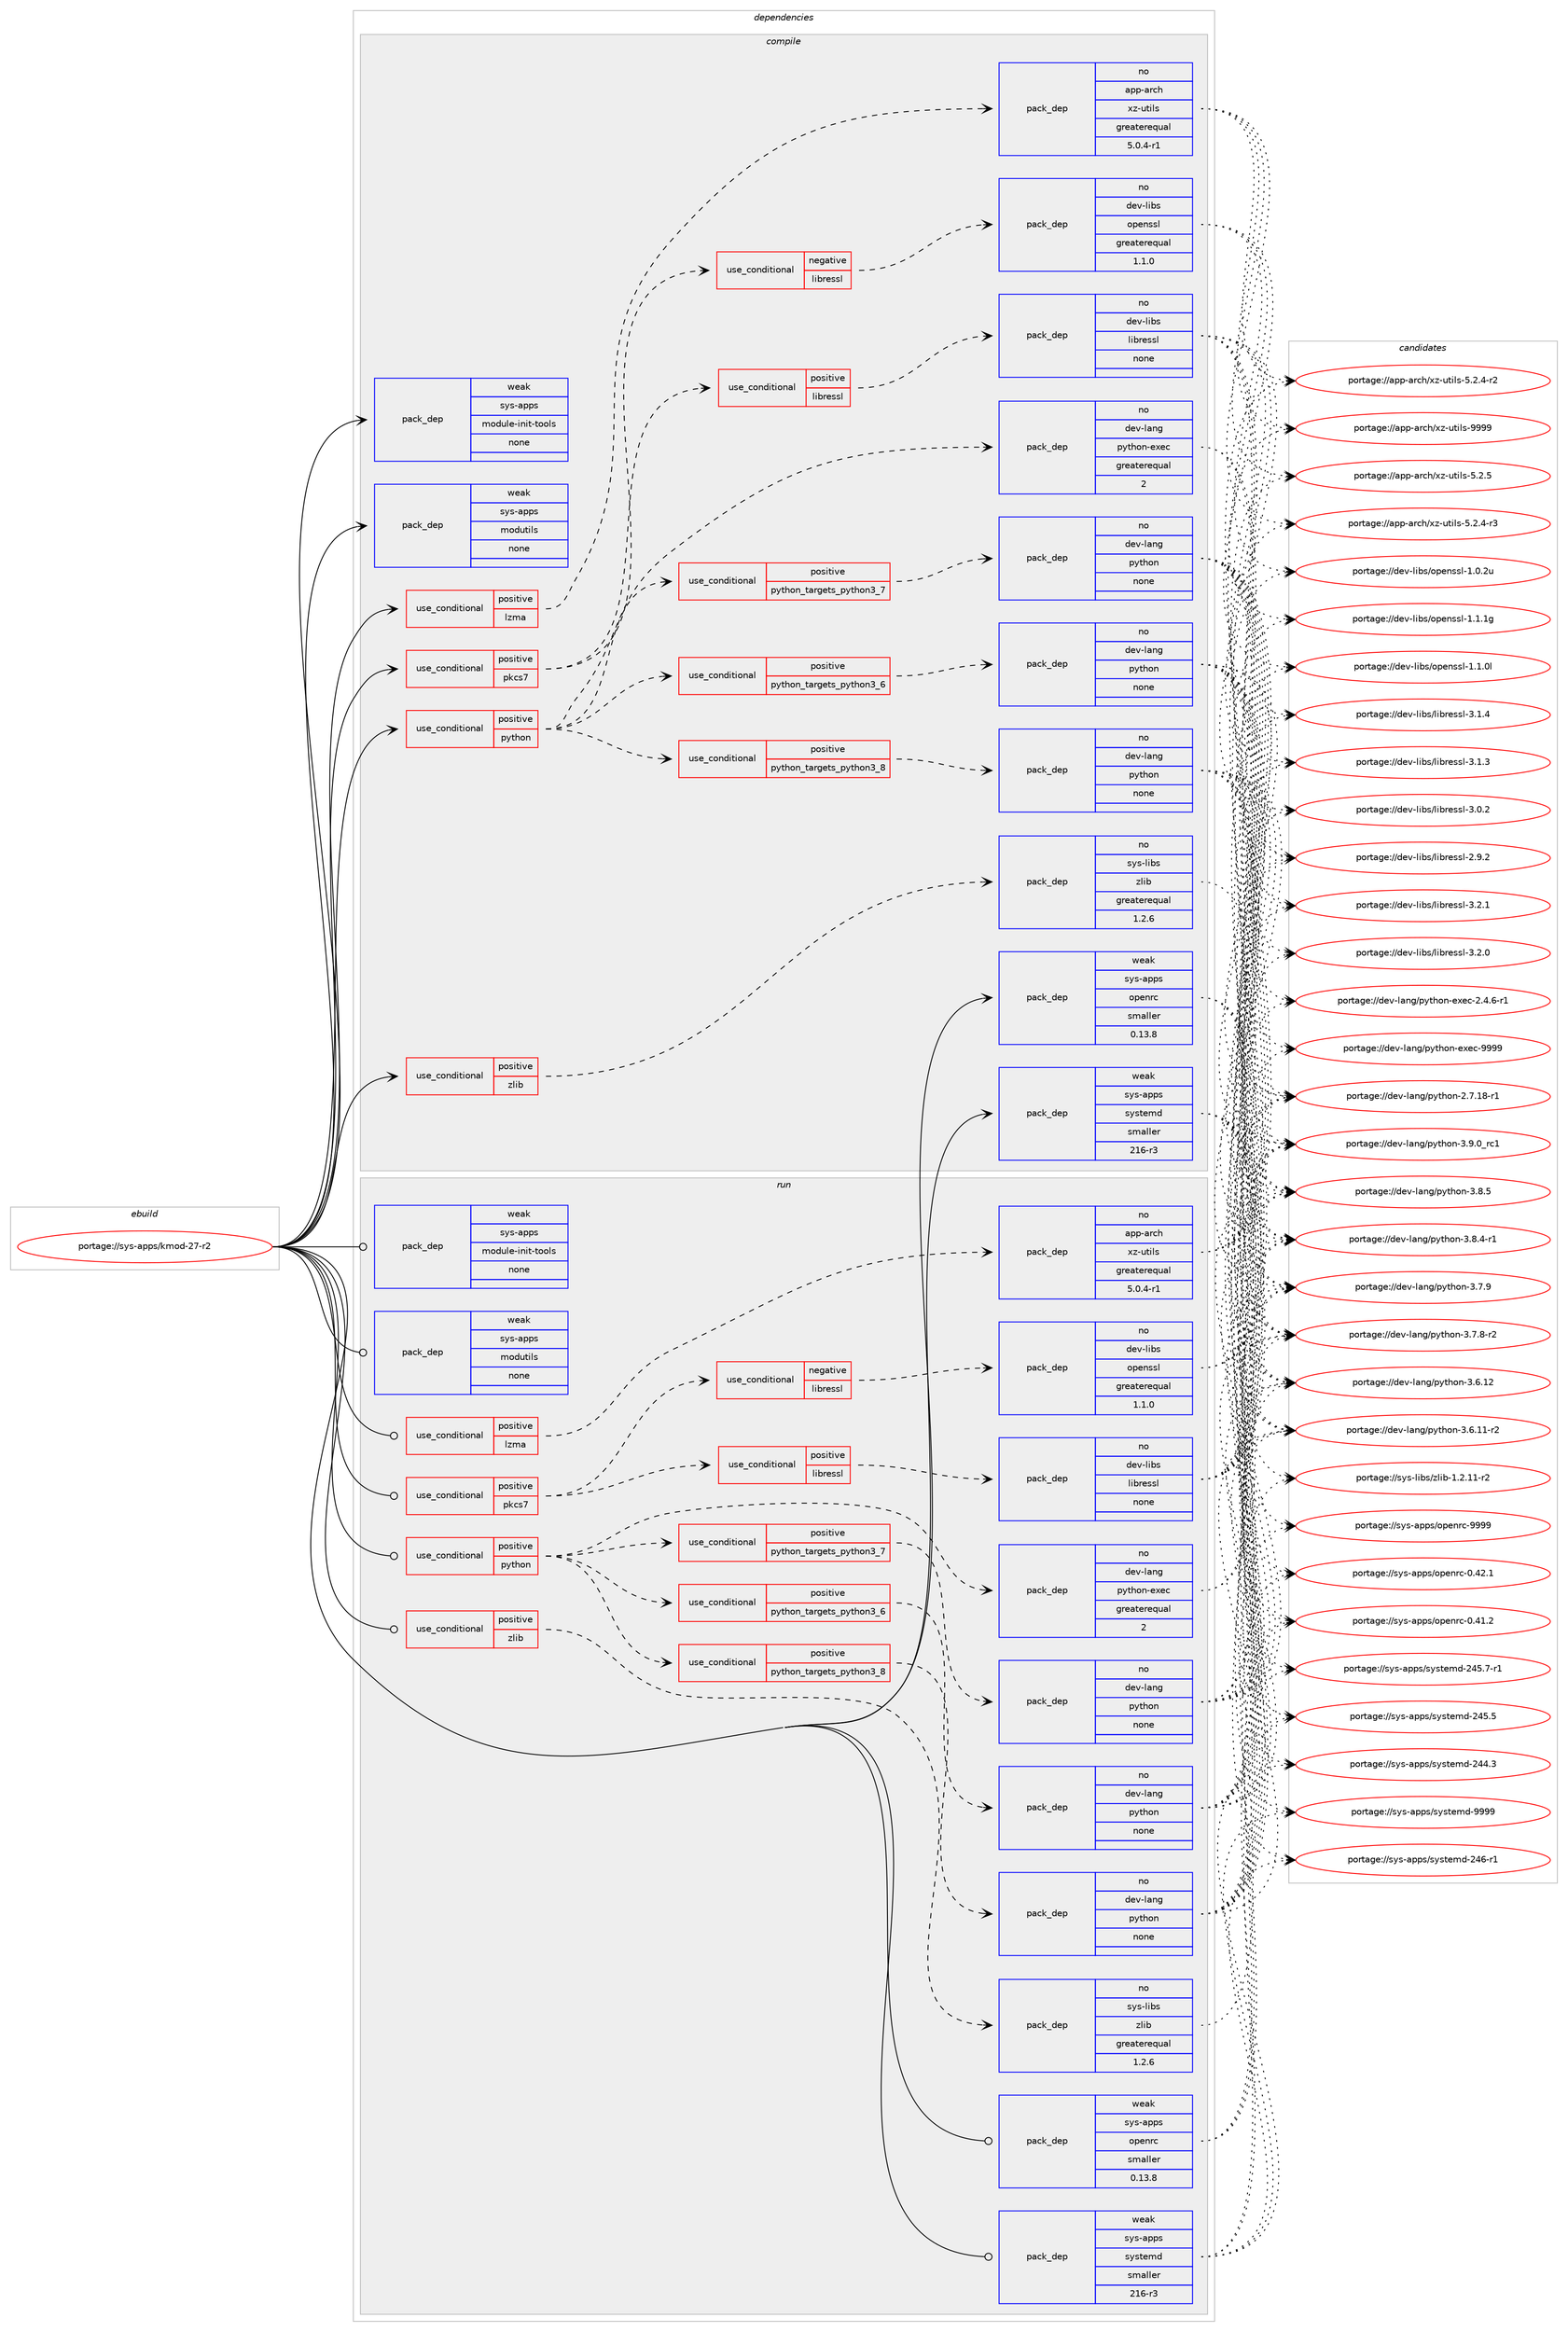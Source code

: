 digraph prolog {

# *************
# Graph options
# *************

newrank=true;
concentrate=true;
compound=true;
graph [rankdir=LR,fontname=Helvetica,fontsize=10,ranksep=1.5];#, ranksep=2.5, nodesep=0.2];
edge  [arrowhead=vee];
node  [fontname=Helvetica,fontsize=10];

# **********
# The ebuild
# **********

subgraph cluster_leftcol {
color=gray;
rank=same;
label=<<i>ebuild</i>>;
id [label="portage://sys-apps/kmod-27-r2", color=red, width=4, href="../sys-apps/kmod-27-r2.svg"];
}

# ****************
# The dependencies
# ****************

subgraph cluster_midcol {
color=gray;
label=<<i>dependencies</i>>;
subgraph cluster_compile {
fillcolor="#eeeeee";
style=filled;
label=<<i>compile</i>>;
subgraph cond427 {
dependency2934 [label=<<TABLE BORDER="0" CELLBORDER="1" CELLSPACING="0" CELLPADDING="4"><TR><TD ROWSPAN="3" CELLPADDING="10">use_conditional</TD></TR><TR><TD>positive</TD></TR><TR><TD>lzma</TD></TR></TABLE>>, shape=none, color=red];
subgraph pack2451 {
dependency2935 [label=<<TABLE BORDER="0" CELLBORDER="1" CELLSPACING="0" CELLPADDING="4" WIDTH="220"><TR><TD ROWSPAN="6" CELLPADDING="30">pack_dep</TD></TR><TR><TD WIDTH="110">no</TD></TR><TR><TD>app-arch</TD></TR><TR><TD>xz-utils</TD></TR><TR><TD>greaterequal</TD></TR><TR><TD>5.0.4-r1</TD></TR></TABLE>>, shape=none, color=blue];
}
dependency2934:e -> dependency2935:w [weight=20,style="dashed",arrowhead="vee"];
}
id:e -> dependency2934:w [weight=20,style="solid",arrowhead="vee"];
subgraph cond428 {
dependency2936 [label=<<TABLE BORDER="0" CELLBORDER="1" CELLSPACING="0" CELLPADDING="4"><TR><TD ROWSPAN="3" CELLPADDING="10">use_conditional</TD></TR><TR><TD>positive</TD></TR><TR><TD>pkcs7</TD></TR></TABLE>>, shape=none, color=red];
subgraph cond429 {
dependency2937 [label=<<TABLE BORDER="0" CELLBORDER="1" CELLSPACING="0" CELLPADDING="4"><TR><TD ROWSPAN="3" CELLPADDING="10">use_conditional</TD></TR><TR><TD>negative</TD></TR><TR><TD>libressl</TD></TR></TABLE>>, shape=none, color=red];
subgraph pack2452 {
dependency2938 [label=<<TABLE BORDER="0" CELLBORDER="1" CELLSPACING="0" CELLPADDING="4" WIDTH="220"><TR><TD ROWSPAN="6" CELLPADDING="30">pack_dep</TD></TR><TR><TD WIDTH="110">no</TD></TR><TR><TD>dev-libs</TD></TR><TR><TD>openssl</TD></TR><TR><TD>greaterequal</TD></TR><TR><TD>1.1.0</TD></TR></TABLE>>, shape=none, color=blue];
}
dependency2937:e -> dependency2938:w [weight=20,style="dashed",arrowhead="vee"];
}
dependency2936:e -> dependency2937:w [weight=20,style="dashed",arrowhead="vee"];
subgraph cond430 {
dependency2939 [label=<<TABLE BORDER="0" CELLBORDER="1" CELLSPACING="0" CELLPADDING="4"><TR><TD ROWSPAN="3" CELLPADDING="10">use_conditional</TD></TR><TR><TD>positive</TD></TR><TR><TD>libressl</TD></TR></TABLE>>, shape=none, color=red];
subgraph pack2453 {
dependency2940 [label=<<TABLE BORDER="0" CELLBORDER="1" CELLSPACING="0" CELLPADDING="4" WIDTH="220"><TR><TD ROWSPAN="6" CELLPADDING="30">pack_dep</TD></TR><TR><TD WIDTH="110">no</TD></TR><TR><TD>dev-libs</TD></TR><TR><TD>libressl</TD></TR><TR><TD>none</TD></TR><TR><TD></TD></TR></TABLE>>, shape=none, color=blue];
}
dependency2939:e -> dependency2940:w [weight=20,style="dashed",arrowhead="vee"];
}
dependency2936:e -> dependency2939:w [weight=20,style="dashed",arrowhead="vee"];
}
id:e -> dependency2936:w [weight=20,style="solid",arrowhead="vee"];
subgraph cond431 {
dependency2941 [label=<<TABLE BORDER="0" CELLBORDER="1" CELLSPACING="0" CELLPADDING="4"><TR><TD ROWSPAN="3" CELLPADDING="10">use_conditional</TD></TR><TR><TD>positive</TD></TR><TR><TD>python</TD></TR></TABLE>>, shape=none, color=red];
subgraph cond432 {
dependency2942 [label=<<TABLE BORDER="0" CELLBORDER="1" CELLSPACING="0" CELLPADDING="4"><TR><TD ROWSPAN="3" CELLPADDING="10">use_conditional</TD></TR><TR><TD>positive</TD></TR><TR><TD>python_targets_python3_6</TD></TR></TABLE>>, shape=none, color=red];
subgraph pack2454 {
dependency2943 [label=<<TABLE BORDER="0" CELLBORDER="1" CELLSPACING="0" CELLPADDING="4" WIDTH="220"><TR><TD ROWSPAN="6" CELLPADDING="30">pack_dep</TD></TR><TR><TD WIDTH="110">no</TD></TR><TR><TD>dev-lang</TD></TR><TR><TD>python</TD></TR><TR><TD>none</TD></TR><TR><TD></TD></TR></TABLE>>, shape=none, color=blue];
}
dependency2942:e -> dependency2943:w [weight=20,style="dashed",arrowhead="vee"];
}
dependency2941:e -> dependency2942:w [weight=20,style="dashed",arrowhead="vee"];
subgraph cond433 {
dependency2944 [label=<<TABLE BORDER="0" CELLBORDER="1" CELLSPACING="0" CELLPADDING="4"><TR><TD ROWSPAN="3" CELLPADDING="10">use_conditional</TD></TR><TR><TD>positive</TD></TR><TR><TD>python_targets_python3_7</TD></TR></TABLE>>, shape=none, color=red];
subgraph pack2455 {
dependency2945 [label=<<TABLE BORDER="0" CELLBORDER="1" CELLSPACING="0" CELLPADDING="4" WIDTH="220"><TR><TD ROWSPAN="6" CELLPADDING="30">pack_dep</TD></TR><TR><TD WIDTH="110">no</TD></TR><TR><TD>dev-lang</TD></TR><TR><TD>python</TD></TR><TR><TD>none</TD></TR><TR><TD></TD></TR></TABLE>>, shape=none, color=blue];
}
dependency2944:e -> dependency2945:w [weight=20,style="dashed",arrowhead="vee"];
}
dependency2941:e -> dependency2944:w [weight=20,style="dashed",arrowhead="vee"];
subgraph cond434 {
dependency2946 [label=<<TABLE BORDER="0" CELLBORDER="1" CELLSPACING="0" CELLPADDING="4"><TR><TD ROWSPAN="3" CELLPADDING="10">use_conditional</TD></TR><TR><TD>positive</TD></TR><TR><TD>python_targets_python3_8</TD></TR></TABLE>>, shape=none, color=red];
subgraph pack2456 {
dependency2947 [label=<<TABLE BORDER="0" CELLBORDER="1" CELLSPACING="0" CELLPADDING="4" WIDTH="220"><TR><TD ROWSPAN="6" CELLPADDING="30">pack_dep</TD></TR><TR><TD WIDTH="110">no</TD></TR><TR><TD>dev-lang</TD></TR><TR><TD>python</TD></TR><TR><TD>none</TD></TR><TR><TD></TD></TR></TABLE>>, shape=none, color=blue];
}
dependency2946:e -> dependency2947:w [weight=20,style="dashed",arrowhead="vee"];
}
dependency2941:e -> dependency2946:w [weight=20,style="dashed",arrowhead="vee"];
subgraph pack2457 {
dependency2948 [label=<<TABLE BORDER="0" CELLBORDER="1" CELLSPACING="0" CELLPADDING="4" WIDTH="220"><TR><TD ROWSPAN="6" CELLPADDING="30">pack_dep</TD></TR><TR><TD WIDTH="110">no</TD></TR><TR><TD>dev-lang</TD></TR><TR><TD>python-exec</TD></TR><TR><TD>greaterequal</TD></TR><TR><TD>2</TD></TR></TABLE>>, shape=none, color=blue];
}
dependency2941:e -> dependency2948:w [weight=20,style="dashed",arrowhead="vee"];
}
id:e -> dependency2941:w [weight=20,style="solid",arrowhead="vee"];
subgraph cond435 {
dependency2949 [label=<<TABLE BORDER="0" CELLBORDER="1" CELLSPACING="0" CELLPADDING="4"><TR><TD ROWSPAN="3" CELLPADDING="10">use_conditional</TD></TR><TR><TD>positive</TD></TR><TR><TD>zlib</TD></TR></TABLE>>, shape=none, color=red];
subgraph pack2458 {
dependency2950 [label=<<TABLE BORDER="0" CELLBORDER="1" CELLSPACING="0" CELLPADDING="4" WIDTH="220"><TR><TD ROWSPAN="6" CELLPADDING="30">pack_dep</TD></TR><TR><TD WIDTH="110">no</TD></TR><TR><TD>sys-libs</TD></TR><TR><TD>zlib</TD></TR><TR><TD>greaterequal</TD></TR><TR><TD>1.2.6</TD></TR></TABLE>>, shape=none, color=blue];
}
dependency2949:e -> dependency2950:w [weight=20,style="dashed",arrowhead="vee"];
}
id:e -> dependency2949:w [weight=20,style="solid",arrowhead="vee"];
subgraph pack2459 {
dependency2951 [label=<<TABLE BORDER="0" CELLBORDER="1" CELLSPACING="0" CELLPADDING="4" WIDTH="220"><TR><TD ROWSPAN="6" CELLPADDING="30">pack_dep</TD></TR><TR><TD WIDTH="110">weak</TD></TR><TR><TD>sys-apps</TD></TR><TR><TD>module-init-tools</TD></TR><TR><TD>none</TD></TR><TR><TD></TD></TR></TABLE>>, shape=none, color=blue];
}
id:e -> dependency2951:w [weight=20,style="solid",arrowhead="vee"];
subgraph pack2460 {
dependency2952 [label=<<TABLE BORDER="0" CELLBORDER="1" CELLSPACING="0" CELLPADDING="4" WIDTH="220"><TR><TD ROWSPAN="6" CELLPADDING="30">pack_dep</TD></TR><TR><TD WIDTH="110">weak</TD></TR><TR><TD>sys-apps</TD></TR><TR><TD>modutils</TD></TR><TR><TD>none</TD></TR><TR><TD></TD></TR></TABLE>>, shape=none, color=blue];
}
id:e -> dependency2952:w [weight=20,style="solid",arrowhead="vee"];
subgraph pack2461 {
dependency2953 [label=<<TABLE BORDER="0" CELLBORDER="1" CELLSPACING="0" CELLPADDING="4" WIDTH="220"><TR><TD ROWSPAN="6" CELLPADDING="30">pack_dep</TD></TR><TR><TD WIDTH="110">weak</TD></TR><TR><TD>sys-apps</TD></TR><TR><TD>openrc</TD></TR><TR><TD>smaller</TD></TR><TR><TD>0.13.8</TD></TR></TABLE>>, shape=none, color=blue];
}
id:e -> dependency2953:w [weight=20,style="solid",arrowhead="vee"];
subgraph pack2462 {
dependency2954 [label=<<TABLE BORDER="0" CELLBORDER="1" CELLSPACING="0" CELLPADDING="4" WIDTH="220"><TR><TD ROWSPAN="6" CELLPADDING="30">pack_dep</TD></TR><TR><TD WIDTH="110">weak</TD></TR><TR><TD>sys-apps</TD></TR><TR><TD>systemd</TD></TR><TR><TD>smaller</TD></TR><TR><TD>216-r3</TD></TR></TABLE>>, shape=none, color=blue];
}
id:e -> dependency2954:w [weight=20,style="solid",arrowhead="vee"];
}
subgraph cluster_compileandrun {
fillcolor="#eeeeee";
style=filled;
label=<<i>compile and run</i>>;
}
subgraph cluster_run {
fillcolor="#eeeeee";
style=filled;
label=<<i>run</i>>;
subgraph cond436 {
dependency2955 [label=<<TABLE BORDER="0" CELLBORDER="1" CELLSPACING="0" CELLPADDING="4"><TR><TD ROWSPAN="3" CELLPADDING="10">use_conditional</TD></TR><TR><TD>positive</TD></TR><TR><TD>lzma</TD></TR></TABLE>>, shape=none, color=red];
subgraph pack2463 {
dependency2956 [label=<<TABLE BORDER="0" CELLBORDER="1" CELLSPACING="0" CELLPADDING="4" WIDTH="220"><TR><TD ROWSPAN="6" CELLPADDING="30">pack_dep</TD></TR><TR><TD WIDTH="110">no</TD></TR><TR><TD>app-arch</TD></TR><TR><TD>xz-utils</TD></TR><TR><TD>greaterequal</TD></TR><TR><TD>5.0.4-r1</TD></TR></TABLE>>, shape=none, color=blue];
}
dependency2955:e -> dependency2956:w [weight=20,style="dashed",arrowhead="vee"];
}
id:e -> dependency2955:w [weight=20,style="solid",arrowhead="odot"];
subgraph cond437 {
dependency2957 [label=<<TABLE BORDER="0" CELLBORDER="1" CELLSPACING="0" CELLPADDING="4"><TR><TD ROWSPAN="3" CELLPADDING="10">use_conditional</TD></TR><TR><TD>positive</TD></TR><TR><TD>pkcs7</TD></TR></TABLE>>, shape=none, color=red];
subgraph cond438 {
dependency2958 [label=<<TABLE BORDER="0" CELLBORDER="1" CELLSPACING="0" CELLPADDING="4"><TR><TD ROWSPAN="3" CELLPADDING="10">use_conditional</TD></TR><TR><TD>negative</TD></TR><TR><TD>libressl</TD></TR></TABLE>>, shape=none, color=red];
subgraph pack2464 {
dependency2959 [label=<<TABLE BORDER="0" CELLBORDER="1" CELLSPACING="0" CELLPADDING="4" WIDTH="220"><TR><TD ROWSPAN="6" CELLPADDING="30">pack_dep</TD></TR><TR><TD WIDTH="110">no</TD></TR><TR><TD>dev-libs</TD></TR><TR><TD>openssl</TD></TR><TR><TD>greaterequal</TD></TR><TR><TD>1.1.0</TD></TR></TABLE>>, shape=none, color=blue];
}
dependency2958:e -> dependency2959:w [weight=20,style="dashed",arrowhead="vee"];
}
dependency2957:e -> dependency2958:w [weight=20,style="dashed",arrowhead="vee"];
subgraph cond439 {
dependency2960 [label=<<TABLE BORDER="0" CELLBORDER="1" CELLSPACING="0" CELLPADDING="4"><TR><TD ROWSPAN="3" CELLPADDING="10">use_conditional</TD></TR><TR><TD>positive</TD></TR><TR><TD>libressl</TD></TR></TABLE>>, shape=none, color=red];
subgraph pack2465 {
dependency2961 [label=<<TABLE BORDER="0" CELLBORDER="1" CELLSPACING="0" CELLPADDING="4" WIDTH="220"><TR><TD ROWSPAN="6" CELLPADDING="30">pack_dep</TD></TR><TR><TD WIDTH="110">no</TD></TR><TR><TD>dev-libs</TD></TR><TR><TD>libressl</TD></TR><TR><TD>none</TD></TR><TR><TD></TD></TR></TABLE>>, shape=none, color=blue];
}
dependency2960:e -> dependency2961:w [weight=20,style="dashed",arrowhead="vee"];
}
dependency2957:e -> dependency2960:w [weight=20,style="dashed",arrowhead="vee"];
}
id:e -> dependency2957:w [weight=20,style="solid",arrowhead="odot"];
subgraph cond440 {
dependency2962 [label=<<TABLE BORDER="0" CELLBORDER="1" CELLSPACING="0" CELLPADDING="4"><TR><TD ROWSPAN="3" CELLPADDING="10">use_conditional</TD></TR><TR><TD>positive</TD></TR><TR><TD>python</TD></TR></TABLE>>, shape=none, color=red];
subgraph cond441 {
dependency2963 [label=<<TABLE BORDER="0" CELLBORDER="1" CELLSPACING="0" CELLPADDING="4"><TR><TD ROWSPAN="3" CELLPADDING="10">use_conditional</TD></TR><TR><TD>positive</TD></TR><TR><TD>python_targets_python3_6</TD></TR></TABLE>>, shape=none, color=red];
subgraph pack2466 {
dependency2964 [label=<<TABLE BORDER="0" CELLBORDER="1" CELLSPACING="0" CELLPADDING="4" WIDTH="220"><TR><TD ROWSPAN="6" CELLPADDING="30">pack_dep</TD></TR><TR><TD WIDTH="110">no</TD></TR><TR><TD>dev-lang</TD></TR><TR><TD>python</TD></TR><TR><TD>none</TD></TR><TR><TD></TD></TR></TABLE>>, shape=none, color=blue];
}
dependency2963:e -> dependency2964:w [weight=20,style="dashed",arrowhead="vee"];
}
dependency2962:e -> dependency2963:w [weight=20,style="dashed",arrowhead="vee"];
subgraph cond442 {
dependency2965 [label=<<TABLE BORDER="0" CELLBORDER="1" CELLSPACING="0" CELLPADDING="4"><TR><TD ROWSPAN="3" CELLPADDING="10">use_conditional</TD></TR><TR><TD>positive</TD></TR><TR><TD>python_targets_python3_7</TD></TR></TABLE>>, shape=none, color=red];
subgraph pack2467 {
dependency2966 [label=<<TABLE BORDER="0" CELLBORDER="1" CELLSPACING="0" CELLPADDING="4" WIDTH="220"><TR><TD ROWSPAN="6" CELLPADDING="30">pack_dep</TD></TR><TR><TD WIDTH="110">no</TD></TR><TR><TD>dev-lang</TD></TR><TR><TD>python</TD></TR><TR><TD>none</TD></TR><TR><TD></TD></TR></TABLE>>, shape=none, color=blue];
}
dependency2965:e -> dependency2966:w [weight=20,style="dashed",arrowhead="vee"];
}
dependency2962:e -> dependency2965:w [weight=20,style="dashed",arrowhead="vee"];
subgraph cond443 {
dependency2967 [label=<<TABLE BORDER="0" CELLBORDER="1" CELLSPACING="0" CELLPADDING="4"><TR><TD ROWSPAN="3" CELLPADDING="10">use_conditional</TD></TR><TR><TD>positive</TD></TR><TR><TD>python_targets_python3_8</TD></TR></TABLE>>, shape=none, color=red];
subgraph pack2468 {
dependency2968 [label=<<TABLE BORDER="0" CELLBORDER="1" CELLSPACING="0" CELLPADDING="4" WIDTH="220"><TR><TD ROWSPAN="6" CELLPADDING="30">pack_dep</TD></TR><TR><TD WIDTH="110">no</TD></TR><TR><TD>dev-lang</TD></TR><TR><TD>python</TD></TR><TR><TD>none</TD></TR><TR><TD></TD></TR></TABLE>>, shape=none, color=blue];
}
dependency2967:e -> dependency2968:w [weight=20,style="dashed",arrowhead="vee"];
}
dependency2962:e -> dependency2967:w [weight=20,style="dashed",arrowhead="vee"];
subgraph pack2469 {
dependency2969 [label=<<TABLE BORDER="0" CELLBORDER="1" CELLSPACING="0" CELLPADDING="4" WIDTH="220"><TR><TD ROWSPAN="6" CELLPADDING="30">pack_dep</TD></TR><TR><TD WIDTH="110">no</TD></TR><TR><TD>dev-lang</TD></TR><TR><TD>python-exec</TD></TR><TR><TD>greaterequal</TD></TR><TR><TD>2</TD></TR></TABLE>>, shape=none, color=blue];
}
dependency2962:e -> dependency2969:w [weight=20,style="dashed",arrowhead="vee"];
}
id:e -> dependency2962:w [weight=20,style="solid",arrowhead="odot"];
subgraph cond444 {
dependency2970 [label=<<TABLE BORDER="0" CELLBORDER="1" CELLSPACING="0" CELLPADDING="4"><TR><TD ROWSPAN="3" CELLPADDING="10">use_conditional</TD></TR><TR><TD>positive</TD></TR><TR><TD>zlib</TD></TR></TABLE>>, shape=none, color=red];
subgraph pack2470 {
dependency2971 [label=<<TABLE BORDER="0" CELLBORDER="1" CELLSPACING="0" CELLPADDING="4" WIDTH="220"><TR><TD ROWSPAN="6" CELLPADDING="30">pack_dep</TD></TR><TR><TD WIDTH="110">no</TD></TR><TR><TD>sys-libs</TD></TR><TR><TD>zlib</TD></TR><TR><TD>greaterequal</TD></TR><TR><TD>1.2.6</TD></TR></TABLE>>, shape=none, color=blue];
}
dependency2970:e -> dependency2971:w [weight=20,style="dashed",arrowhead="vee"];
}
id:e -> dependency2970:w [weight=20,style="solid",arrowhead="odot"];
subgraph pack2471 {
dependency2972 [label=<<TABLE BORDER="0" CELLBORDER="1" CELLSPACING="0" CELLPADDING="4" WIDTH="220"><TR><TD ROWSPAN="6" CELLPADDING="30">pack_dep</TD></TR><TR><TD WIDTH="110">weak</TD></TR><TR><TD>sys-apps</TD></TR><TR><TD>module-init-tools</TD></TR><TR><TD>none</TD></TR><TR><TD></TD></TR></TABLE>>, shape=none, color=blue];
}
id:e -> dependency2972:w [weight=20,style="solid",arrowhead="odot"];
subgraph pack2472 {
dependency2973 [label=<<TABLE BORDER="0" CELLBORDER="1" CELLSPACING="0" CELLPADDING="4" WIDTH="220"><TR><TD ROWSPAN="6" CELLPADDING="30">pack_dep</TD></TR><TR><TD WIDTH="110">weak</TD></TR><TR><TD>sys-apps</TD></TR><TR><TD>modutils</TD></TR><TR><TD>none</TD></TR><TR><TD></TD></TR></TABLE>>, shape=none, color=blue];
}
id:e -> dependency2973:w [weight=20,style="solid",arrowhead="odot"];
subgraph pack2473 {
dependency2974 [label=<<TABLE BORDER="0" CELLBORDER="1" CELLSPACING="0" CELLPADDING="4" WIDTH="220"><TR><TD ROWSPAN="6" CELLPADDING="30">pack_dep</TD></TR><TR><TD WIDTH="110">weak</TD></TR><TR><TD>sys-apps</TD></TR><TR><TD>openrc</TD></TR><TR><TD>smaller</TD></TR><TR><TD>0.13.8</TD></TR></TABLE>>, shape=none, color=blue];
}
id:e -> dependency2974:w [weight=20,style="solid",arrowhead="odot"];
subgraph pack2474 {
dependency2975 [label=<<TABLE BORDER="0" CELLBORDER="1" CELLSPACING="0" CELLPADDING="4" WIDTH="220"><TR><TD ROWSPAN="6" CELLPADDING="30">pack_dep</TD></TR><TR><TD WIDTH="110">weak</TD></TR><TR><TD>sys-apps</TD></TR><TR><TD>systemd</TD></TR><TR><TD>smaller</TD></TR><TR><TD>216-r3</TD></TR></TABLE>>, shape=none, color=blue];
}
id:e -> dependency2975:w [weight=20,style="solid",arrowhead="odot"];
}
}

# **************
# The candidates
# **************

subgraph cluster_choices {
rank=same;
color=gray;
label=<<i>candidates</i>>;

subgraph choice2451 {
color=black;
nodesep=1;
choice9711211245971149910447120122451171161051081154557575757 [label="portage://app-arch/xz-utils-9999", color=red, width=4,href="../app-arch/xz-utils-9999.svg"];
choice971121124597114991044712012245117116105108115455346504653 [label="portage://app-arch/xz-utils-5.2.5", color=red, width=4,href="../app-arch/xz-utils-5.2.5.svg"];
choice9711211245971149910447120122451171161051081154553465046524511451 [label="portage://app-arch/xz-utils-5.2.4-r3", color=red, width=4,href="../app-arch/xz-utils-5.2.4-r3.svg"];
choice9711211245971149910447120122451171161051081154553465046524511450 [label="portage://app-arch/xz-utils-5.2.4-r2", color=red, width=4,href="../app-arch/xz-utils-5.2.4-r2.svg"];
dependency2935:e -> choice9711211245971149910447120122451171161051081154557575757:w [style=dotted,weight="100"];
dependency2935:e -> choice971121124597114991044712012245117116105108115455346504653:w [style=dotted,weight="100"];
dependency2935:e -> choice9711211245971149910447120122451171161051081154553465046524511451:w [style=dotted,weight="100"];
dependency2935:e -> choice9711211245971149910447120122451171161051081154553465046524511450:w [style=dotted,weight="100"];
}
subgraph choice2452 {
color=black;
nodesep=1;
choice100101118451081059811547111112101110115115108454946494649103 [label="portage://dev-libs/openssl-1.1.1g", color=red, width=4,href="../dev-libs/openssl-1.1.1g.svg"];
choice100101118451081059811547111112101110115115108454946494648108 [label="portage://dev-libs/openssl-1.1.0l", color=red, width=4,href="../dev-libs/openssl-1.1.0l.svg"];
choice100101118451081059811547111112101110115115108454946484650117 [label="portage://dev-libs/openssl-1.0.2u", color=red, width=4,href="../dev-libs/openssl-1.0.2u.svg"];
dependency2938:e -> choice100101118451081059811547111112101110115115108454946494649103:w [style=dotted,weight="100"];
dependency2938:e -> choice100101118451081059811547111112101110115115108454946494648108:w [style=dotted,weight="100"];
dependency2938:e -> choice100101118451081059811547111112101110115115108454946484650117:w [style=dotted,weight="100"];
}
subgraph choice2453 {
color=black;
nodesep=1;
choice10010111845108105981154710810598114101115115108455146504649 [label="portage://dev-libs/libressl-3.2.1", color=red, width=4,href="../dev-libs/libressl-3.2.1.svg"];
choice10010111845108105981154710810598114101115115108455146504648 [label="portage://dev-libs/libressl-3.2.0", color=red, width=4,href="../dev-libs/libressl-3.2.0.svg"];
choice10010111845108105981154710810598114101115115108455146494652 [label="portage://dev-libs/libressl-3.1.4", color=red, width=4,href="../dev-libs/libressl-3.1.4.svg"];
choice10010111845108105981154710810598114101115115108455146494651 [label="portage://dev-libs/libressl-3.1.3", color=red, width=4,href="../dev-libs/libressl-3.1.3.svg"];
choice10010111845108105981154710810598114101115115108455146484650 [label="portage://dev-libs/libressl-3.0.2", color=red, width=4,href="../dev-libs/libressl-3.0.2.svg"];
choice10010111845108105981154710810598114101115115108455046574650 [label="portage://dev-libs/libressl-2.9.2", color=red, width=4,href="../dev-libs/libressl-2.9.2.svg"];
dependency2940:e -> choice10010111845108105981154710810598114101115115108455146504649:w [style=dotted,weight="100"];
dependency2940:e -> choice10010111845108105981154710810598114101115115108455146504648:w [style=dotted,weight="100"];
dependency2940:e -> choice10010111845108105981154710810598114101115115108455146494652:w [style=dotted,weight="100"];
dependency2940:e -> choice10010111845108105981154710810598114101115115108455146494651:w [style=dotted,weight="100"];
dependency2940:e -> choice10010111845108105981154710810598114101115115108455146484650:w [style=dotted,weight="100"];
dependency2940:e -> choice10010111845108105981154710810598114101115115108455046574650:w [style=dotted,weight="100"];
}
subgraph choice2454 {
color=black;
nodesep=1;
choice100101118451089711010347112121116104111110455146574648951149949 [label="portage://dev-lang/python-3.9.0_rc1", color=red, width=4,href="../dev-lang/python-3.9.0_rc1.svg"];
choice100101118451089711010347112121116104111110455146564653 [label="portage://dev-lang/python-3.8.5", color=red, width=4,href="../dev-lang/python-3.8.5.svg"];
choice1001011184510897110103471121211161041111104551465646524511449 [label="portage://dev-lang/python-3.8.4-r1", color=red, width=4,href="../dev-lang/python-3.8.4-r1.svg"];
choice100101118451089711010347112121116104111110455146554657 [label="portage://dev-lang/python-3.7.9", color=red, width=4,href="../dev-lang/python-3.7.9.svg"];
choice1001011184510897110103471121211161041111104551465546564511450 [label="portage://dev-lang/python-3.7.8-r2", color=red, width=4,href="../dev-lang/python-3.7.8-r2.svg"];
choice10010111845108971101034711212111610411111045514654464950 [label="portage://dev-lang/python-3.6.12", color=red, width=4,href="../dev-lang/python-3.6.12.svg"];
choice100101118451089711010347112121116104111110455146544649494511450 [label="portage://dev-lang/python-3.6.11-r2", color=red, width=4,href="../dev-lang/python-3.6.11-r2.svg"];
choice100101118451089711010347112121116104111110455046554649564511449 [label="portage://dev-lang/python-2.7.18-r1", color=red, width=4,href="../dev-lang/python-2.7.18-r1.svg"];
dependency2943:e -> choice100101118451089711010347112121116104111110455146574648951149949:w [style=dotted,weight="100"];
dependency2943:e -> choice100101118451089711010347112121116104111110455146564653:w [style=dotted,weight="100"];
dependency2943:e -> choice1001011184510897110103471121211161041111104551465646524511449:w [style=dotted,weight="100"];
dependency2943:e -> choice100101118451089711010347112121116104111110455146554657:w [style=dotted,weight="100"];
dependency2943:e -> choice1001011184510897110103471121211161041111104551465546564511450:w [style=dotted,weight="100"];
dependency2943:e -> choice10010111845108971101034711212111610411111045514654464950:w [style=dotted,weight="100"];
dependency2943:e -> choice100101118451089711010347112121116104111110455146544649494511450:w [style=dotted,weight="100"];
dependency2943:e -> choice100101118451089711010347112121116104111110455046554649564511449:w [style=dotted,weight="100"];
}
subgraph choice2455 {
color=black;
nodesep=1;
choice100101118451089711010347112121116104111110455146574648951149949 [label="portage://dev-lang/python-3.9.0_rc1", color=red, width=4,href="../dev-lang/python-3.9.0_rc1.svg"];
choice100101118451089711010347112121116104111110455146564653 [label="portage://dev-lang/python-3.8.5", color=red, width=4,href="../dev-lang/python-3.8.5.svg"];
choice1001011184510897110103471121211161041111104551465646524511449 [label="portage://dev-lang/python-3.8.4-r1", color=red, width=4,href="../dev-lang/python-3.8.4-r1.svg"];
choice100101118451089711010347112121116104111110455146554657 [label="portage://dev-lang/python-3.7.9", color=red, width=4,href="../dev-lang/python-3.7.9.svg"];
choice1001011184510897110103471121211161041111104551465546564511450 [label="portage://dev-lang/python-3.7.8-r2", color=red, width=4,href="../dev-lang/python-3.7.8-r2.svg"];
choice10010111845108971101034711212111610411111045514654464950 [label="portage://dev-lang/python-3.6.12", color=red, width=4,href="../dev-lang/python-3.6.12.svg"];
choice100101118451089711010347112121116104111110455146544649494511450 [label="portage://dev-lang/python-3.6.11-r2", color=red, width=4,href="../dev-lang/python-3.6.11-r2.svg"];
choice100101118451089711010347112121116104111110455046554649564511449 [label="portage://dev-lang/python-2.7.18-r1", color=red, width=4,href="../dev-lang/python-2.7.18-r1.svg"];
dependency2945:e -> choice100101118451089711010347112121116104111110455146574648951149949:w [style=dotted,weight="100"];
dependency2945:e -> choice100101118451089711010347112121116104111110455146564653:w [style=dotted,weight="100"];
dependency2945:e -> choice1001011184510897110103471121211161041111104551465646524511449:w [style=dotted,weight="100"];
dependency2945:e -> choice100101118451089711010347112121116104111110455146554657:w [style=dotted,weight="100"];
dependency2945:e -> choice1001011184510897110103471121211161041111104551465546564511450:w [style=dotted,weight="100"];
dependency2945:e -> choice10010111845108971101034711212111610411111045514654464950:w [style=dotted,weight="100"];
dependency2945:e -> choice100101118451089711010347112121116104111110455146544649494511450:w [style=dotted,weight="100"];
dependency2945:e -> choice100101118451089711010347112121116104111110455046554649564511449:w [style=dotted,weight="100"];
}
subgraph choice2456 {
color=black;
nodesep=1;
choice100101118451089711010347112121116104111110455146574648951149949 [label="portage://dev-lang/python-3.9.0_rc1", color=red, width=4,href="../dev-lang/python-3.9.0_rc1.svg"];
choice100101118451089711010347112121116104111110455146564653 [label="portage://dev-lang/python-3.8.5", color=red, width=4,href="../dev-lang/python-3.8.5.svg"];
choice1001011184510897110103471121211161041111104551465646524511449 [label="portage://dev-lang/python-3.8.4-r1", color=red, width=4,href="../dev-lang/python-3.8.4-r1.svg"];
choice100101118451089711010347112121116104111110455146554657 [label="portage://dev-lang/python-3.7.9", color=red, width=4,href="../dev-lang/python-3.7.9.svg"];
choice1001011184510897110103471121211161041111104551465546564511450 [label="portage://dev-lang/python-3.7.8-r2", color=red, width=4,href="../dev-lang/python-3.7.8-r2.svg"];
choice10010111845108971101034711212111610411111045514654464950 [label="portage://dev-lang/python-3.6.12", color=red, width=4,href="../dev-lang/python-3.6.12.svg"];
choice100101118451089711010347112121116104111110455146544649494511450 [label="portage://dev-lang/python-3.6.11-r2", color=red, width=4,href="../dev-lang/python-3.6.11-r2.svg"];
choice100101118451089711010347112121116104111110455046554649564511449 [label="portage://dev-lang/python-2.7.18-r1", color=red, width=4,href="../dev-lang/python-2.7.18-r1.svg"];
dependency2947:e -> choice100101118451089711010347112121116104111110455146574648951149949:w [style=dotted,weight="100"];
dependency2947:e -> choice100101118451089711010347112121116104111110455146564653:w [style=dotted,weight="100"];
dependency2947:e -> choice1001011184510897110103471121211161041111104551465646524511449:w [style=dotted,weight="100"];
dependency2947:e -> choice100101118451089711010347112121116104111110455146554657:w [style=dotted,weight="100"];
dependency2947:e -> choice1001011184510897110103471121211161041111104551465546564511450:w [style=dotted,weight="100"];
dependency2947:e -> choice10010111845108971101034711212111610411111045514654464950:w [style=dotted,weight="100"];
dependency2947:e -> choice100101118451089711010347112121116104111110455146544649494511450:w [style=dotted,weight="100"];
dependency2947:e -> choice100101118451089711010347112121116104111110455046554649564511449:w [style=dotted,weight="100"];
}
subgraph choice2457 {
color=black;
nodesep=1;
choice10010111845108971101034711212111610411111045101120101994557575757 [label="portage://dev-lang/python-exec-9999", color=red, width=4,href="../dev-lang/python-exec-9999.svg"];
choice10010111845108971101034711212111610411111045101120101994550465246544511449 [label="portage://dev-lang/python-exec-2.4.6-r1", color=red, width=4,href="../dev-lang/python-exec-2.4.6-r1.svg"];
dependency2948:e -> choice10010111845108971101034711212111610411111045101120101994557575757:w [style=dotted,weight="100"];
dependency2948:e -> choice10010111845108971101034711212111610411111045101120101994550465246544511449:w [style=dotted,weight="100"];
}
subgraph choice2458 {
color=black;
nodesep=1;
choice11512111545108105981154712210810598454946504649494511450 [label="portage://sys-libs/zlib-1.2.11-r2", color=red, width=4,href="../sys-libs/zlib-1.2.11-r2.svg"];
dependency2950:e -> choice11512111545108105981154712210810598454946504649494511450:w [style=dotted,weight="100"];
}
subgraph choice2459 {
color=black;
nodesep=1;
}
subgraph choice2460 {
color=black;
nodesep=1;
}
subgraph choice2461 {
color=black;
nodesep=1;
choice115121115459711211211547111112101110114994557575757 [label="portage://sys-apps/openrc-9999", color=red, width=4,href="../sys-apps/openrc-9999.svg"];
choice1151211154597112112115471111121011101149945484652504649 [label="portage://sys-apps/openrc-0.42.1", color=red, width=4,href="../sys-apps/openrc-0.42.1.svg"];
choice1151211154597112112115471111121011101149945484652494650 [label="portage://sys-apps/openrc-0.41.2", color=red, width=4,href="../sys-apps/openrc-0.41.2.svg"];
dependency2953:e -> choice115121115459711211211547111112101110114994557575757:w [style=dotted,weight="100"];
dependency2953:e -> choice1151211154597112112115471111121011101149945484652504649:w [style=dotted,weight="100"];
dependency2953:e -> choice1151211154597112112115471111121011101149945484652494650:w [style=dotted,weight="100"];
}
subgraph choice2462 {
color=black;
nodesep=1;
choice1151211154597112112115471151211151161011091004557575757 [label="portage://sys-apps/systemd-9999", color=red, width=4,href="../sys-apps/systemd-9999.svg"];
choice115121115459711211211547115121115116101109100455052544511449 [label="portage://sys-apps/systemd-246-r1", color=red, width=4,href="../sys-apps/systemd-246-r1.svg"];
choice1151211154597112112115471151211151161011091004550525346554511449 [label="portage://sys-apps/systemd-245.7-r1", color=red, width=4,href="../sys-apps/systemd-245.7-r1.svg"];
choice115121115459711211211547115121115116101109100455052534653 [label="portage://sys-apps/systemd-245.5", color=red, width=4,href="../sys-apps/systemd-245.5.svg"];
choice115121115459711211211547115121115116101109100455052524651 [label="portage://sys-apps/systemd-244.3", color=red, width=4,href="../sys-apps/systemd-244.3.svg"];
dependency2954:e -> choice1151211154597112112115471151211151161011091004557575757:w [style=dotted,weight="100"];
dependency2954:e -> choice115121115459711211211547115121115116101109100455052544511449:w [style=dotted,weight="100"];
dependency2954:e -> choice1151211154597112112115471151211151161011091004550525346554511449:w [style=dotted,weight="100"];
dependency2954:e -> choice115121115459711211211547115121115116101109100455052534653:w [style=dotted,weight="100"];
dependency2954:e -> choice115121115459711211211547115121115116101109100455052524651:w [style=dotted,weight="100"];
}
subgraph choice2463 {
color=black;
nodesep=1;
choice9711211245971149910447120122451171161051081154557575757 [label="portage://app-arch/xz-utils-9999", color=red, width=4,href="../app-arch/xz-utils-9999.svg"];
choice971121124597114991044712012245117116105108115455346504653 [label="portage://app-arch/xz-utils-5.2.5", color=red, width=4,href="../app-arch/xz-utils-5.2.5.svg"];
choice9711211245971149910447120122451171161051081154553465046524511451 [label="portage://app-arch/xz-utils-5.2.4-r3", color=red, width=4,href="../app-arch/xz-utils-5.2.4-r3.svg"];
choice9711211245971149910447120122451171161051081154553465046524511450 [label="portage://app-arch/xz-utils-5.2.4-r2", color=red, width=4,href="../app-arch/xz-utils-5.2.4-r2.svg"];
dependency2956:e -> choice9711211245971149910447120122451171161051081154557575757:w [style=dotted,weight="100"];
dependency2956:e -> choice971121124597114991044712012245117116105108115455346504653:w [style=dotted,weight="100"];
dependency2956:e -> choice9711211245971149910447120122451171161051081154553465046524511451:w [style=dotted,weight="100"];
dependency2956:e -> choice9711211245971149910447120122451171161051081154553465046524511450:w [style=dotted,weight="100"];
}
subgraph choice2464 {
color=black;
nodesep=1;
choice100101118451081059811547111112101110115115108454946494649103 [label="portage://dev-libs/openssl-1.1.1g", color=red, width=4,href="../dev-libs/openssl-1.1.1g.svg"];
choice100101118451081059811547111112101110115115108454946494648108 [label="portage://dev-libs/openssl-1.1.0l", color=red, width=4,href="../dev-libs/openssl-1.1.0l.svg"];
choice100101118451081059811547111112101110115115108454946484650117 [label="portage://dev-libs/openssl-1.0.2u", color=red, width=4,href="../dev-libs/openssl-1.0.2u.svg"];
dependency2959:e -> choice100101118451081059811547111112101110115115108454946494649103:w [style=dotted,weight="100"];
dependency2959:e -> choice100101118451081059811547111112101110115115108454946494648108:w [style=dotted,weight="100"];
dependency2959:e -> choice100101118451081059811547111112101110115115108454946484650117:w [style=dotted,weight="100"];
}
subgraph choice2465 {
color=black;
nodesep=1;
choice10010111845108105981154710810598114101115115108455146504649 [label="portage://dev-libs/libressl-3.2.1", color=red, width=4,href="../dev-libs/libressl-3.2.1.svg"];
choice10010111845108105981154710810598114101115115108455146504648 [label="portage://dev-libs/libressl-3.2.0", color=red, width=4,href="../dev-libs/libressl-3.2.0.svg"];
choice10010111845108105981154710810598114101115115108455146494652 [label="portage://dev-libs/libressl-3.1.4", color=red, width=4,href="../dev-libs/libressl-3.1.4.svg"];
choice10010111845108105981154710810598114101115115108455146494651 [label="portage://dev-libs/libressl-3.1.3", color=red, width=4,href="../dev-libs/libressl-3.1.3.svg"];
choice10010111845108105981154710810598114101115115108455146484650 [label="portage://dev-libs/libressl-3.0.2", color=red, width=4,href="../dev-libs/libressl-3.0.2.svg"];
choice10010111845108105981154710810598114101115115108455046574650 [label="portage://dev-libs/libressl-2.9.2", color=red, width=4,href="../dev-libs/libressl-2.9.2.svg"];
dependency2961:e -> choice10010111845108105981154710810598114101115115108455146504649:w [style=dotted,weight="100"];
dependency2961:e -> choice10010111845108105981154710810598114101115115108455146504648:w [style=dotted,weight="100"];
dependency2961:e -> choice10010111845108105981154710810598114101115115108455146494652:w [style=dotted,weight="100"];
dependency2961:e -> choice10010111845108105981154710810598114101115115108455146494651:w [style=dotted,weight="100"];
dependency2961:e -> choice10010111845108105981154710810598114101115115108455146484650:w [style=dotted,weight="100"];
dependency2961:e -> choice10010111845108105981154710810598114101115115108455046574650:w [style=dotted,weight="100"];
}
subgraph choice2466 {
color=black;
nodesep=1;
choice100101118451089711010347112121116104111110455146574648951149949 [label="portage://dev-lang/python-3.9.0_rc1", color=red, width=4,href="../dev-lang/python-3.9.0_rc1.svg"];
choice100101118451089711010347112121116104111110455146564653 [label="portage://dev-lang/python-3.8.5", color=red, width=4,href="../dev-lang/python-3.8.5.svg"];
choice1001011184510897110103471121211161041111104551465646524511449 [label="portage://dev-lang/python-3.8.4-r1", color=red, width=4,href="../dev-lang/python-3.8.4-r1.svg"];
choice100101118451089711010347112121116104111110455146554657 [label="portage://dev-lang/python-3.7.9", color=red, width=4,href="../dev-lang/python-3.7.9.svg"];
choice1001011184510897110103471121211161041111104551465546564511450 [label="portage://dev-lang/python-3.7.8-r2", color=red, width=4,href="../dev-lang/python-3.7.8-r2.svg"];
choice10010111845108971101034711212111610411111045514654464950 [label="portage://dev-lang/python-3.6.12", color=red, width=4,href="../dev-lang/python-3.6.12.svg"];
choice100101118451089711010347112121116104111110455146544649494511450 [label="portage://dev-lang/python-3.6.11-r2", color=red, width=4,href="../dev-lang/python-3.6.11-r2.svg"];
choice100101118451089711010347112121116104111110455046554649564511449 [label="portage://dev-lang/python-2.7.18-r1", color=red, width=4,href="../dev-lang/python-2.7.18-r1.svg"];
dependency2964:e -> choice100101118451089711010347112121116104111110455146574648951149949:w [style=dotted,weight="100"];
dependency2964:e -> choice100101118451089711010347112121116104111110455146564653:w [style=dotted,weight="100"];
dependency2964:e -> choice1001011184510897110103471121211161041111104551465646524511449:w [style=dotted,weight="100"];
dependency2964:e -> choice100101118451089711010347112121116104111110455146554657:w [style=dotted,weight="100"];
dependency2964:e -> choice1001011184510897110103471121211161041111104551465546564511450:w [style=dotted,weight="100"];
dependency2964:e -> choice10010111845108971101034711212111610411111045514654464950:w [style=dotted,weight="100"];
dependency2964:e -> choice100101118451089711010347112121116104111110455146544649494511450:w [style=dotted,weight="100"];
dependency2964:e -> choice100101118451089711010347112121116104111110455046554649564511449:w [style=dotted,weight="100"];
}
subgraph choice2467 {
color=black;
nodesep=1;
choice100101118451089711010347112121116104111110455146574648951149949 [label="portage://dev-lang/python-3.9.0_rc1", color=red, width=4,href="../dev-lang/python-3.9.0_rc1.svg"];
choice100101118451089711010347112121116104111110455146564653 [label="portage://dev-lang/python-3.8.5", color=red, width=4,href="../dev-lang/python-3.8.5.svg"];
choice1001011184510897110103471121211161041111104551465646524511449 [label="portage://dev-lang/python-3.8.4-r1", color=red, width=4,href="../dev-lang/python-3.8.4-r1.svg"];
choice100101118451089711010347112121116104111110455146554657 [label="portage://dev-lang/python-3.7.9", color=red, width=4,href="../dev-lang/python-3.7.9.svg"];
choice1001011184510897110103471121211161041111104551465546564511450 [label="portage://dev-lang/python-3.7.8-r2", color=red, width=4,href="../dev-lang/python-3.7.8-r2.svg"];
choice10010111845108971101034711212111610411111045514654464950 [label="portage://dev-lang/python-3.6.12", color=red, width=4,href="../dev-lang/python-3.6.12.svg"];
choice100101118451089711010347112121116104111110455146544649494511450 [label="portage://dev-lang/python-3.6.11-r2", color=red, width=4,href="../dev-lang/python-3.6.11-r2.svg"];
choice100101118451089711010347112121116104111110455046554649564511449 [label="portage://dev-lang/python-2.7.18-r1", color=red, width=4,href="../dev-lang/python-2.7.18-r1.svg"];
dependency2966:e -> choice100101118451089711010347112121116104111110455146574648951149949:w [style=dotted,weight="100"];
dependency2966:e -> choice100101118451089711010347112121116104111110455146564653:w [style=dotted,weight="100"];
dependency2966:e -> choice1001011184510897110103471121211161041111104551465646524511449:w [style=dotted,weight="100"];
dependency2966:e -> choice100101118451089711010347112121116104111110455146554657:w [style=dotted,weight="100"];
dependency2966:e -> choice1001011184510897110103471121211161041111104551465546564511450:w [style=dotted,weight="100"];
dependency2966:e -> choice10010111845108971101034711212111610411111045514654464950:w [style=dotted,weight="100"];
dependency2966:e -> choice100101118451089711010347112121116104111110455146544649494511450:w [style=dotted,weight="100"];
dependency2966:e -> choice100101118451089711010347112121116104111110455046554649564511449:w [style=dotted,weight="100"];
}
subgraph choice2468 {
color=black;
nodesep=1;
choice100101118451089711010347112121116104111110455146574648951149949 [label="portage://dev-lang/python-3.9.0_rc1", color=red, width=4,href="../dev-lang/python-3.9.0_rc1.svg"];
choice100101118451089711010347112121116104111110455146564653 [label="portage://dev-lang/python-3.8.5", color=red, width=4,href="../dev-lang/python-3.8.5.svg"];
choice1001011184510897110103471121211161041111104551465646524511449 [label="portage://dev-lang/python-3.8.4-r1", color=red, width=4,href="../dev-lang/python-3.8.4-r1.svg"];
choice100101118451089711010347112121116104111110455146554657 [label="portage://dev-lang/python-3.7.9", color=red, width=4,href="../dev-lang/python-3.7.9.svg"];
choice1001011184510897110103471121211161041111104551465546564511450 [label="portage://dev-lang/python-3.7.8-r2", color=red, width=4,href="../dev-lang/python-3.7.8-r2.svg"];
choice10010111845108971101034711212111610411111045514654464950 [label="portage://dev-lang/python-3.6.12", color=red, width=4,href="../dev-lang/python-3.6.12.svg"];
choice100101118451089711010347112121116104111110455146544649494511450 [label="portage://dev-lang/python-3.6.11-r2", color=red, width=4,href="../dev-lang/python-3.6.11-r2.svg"];
choice100101118451089711010347112121116104111110455046554649564511449 [label="portage://dev-lang/python-2.7.18-r1", color=red, width=4,href="../dev-lang/python-2.7.18-r1.svg"];
dependency2968:e -> choice100101118451089711010347112121116104111110455146574648951149949:w [style=dotted,weight="100"];
dependency2968:e -> choice100101118451089711010347112121116104111110455146564653:w [style=dotted,weight="100"];
dependency2968:e -> choice1001011184510897110103471121211161041111104551465646524511449:w [style=dotted,weight="100"];
dependency2968:e -> choice100101118451089711010347112121116104111110455146554657:w [style=dotted,weight="100"];
dependency2968:e -> choice1001011184510897110103471121211161041111104551465546564511450:w [style=dotted,weight="100"];
dependency2968:e -> choice10010111845108971101034711212111610411111045514654464950:w [style=dotted,weight="100"];
dependency2968:e -> choice100101118451089711010347112121116104111110455146544649494511450:w [style=dotted,weight="100"];
dependency2968:e -> choice100101118451089711010347112121116104111110455046554649564511449:w [style=dotted,weight="100"];
}
subgraph choice2469 {
color=black;
nodesep=1;
choice10010111845108971101034711212111610411111045101120101994557575757 [label="portage://dev-lang/python-exec-9999", color=red, width=4,href="../dev-lang/python-exec-9999.svg"];
choice10010111845108971101034711212111610411111045101120101994550465246544511449 [label="portage://dev-lang/python-exec-2.4.6-r1", color=red, width=4,href="../dev-lang/python-exec-2.4.6-r1.svg"];
dependency2969:e -> choice10010111845108971101034711212111610411111045101120101994557575757:w [style=dotted,weight="100"];
dependency2969:e -> choice10010111845108971101034711212111610411111045101120101994550465246544511449:w [style=dotted,weight="100"];
}
subgraph choice2470 {
color=black;
nodesep=1;
choice11512111545108105981154712210810598454946504649494511450 [label="portage://sys-libs/zlib-1.2.11-r2", color=red, width=4,href="../sys-libs/zlib-1.2.11-r2.svg"];
dependency2971:e -> choice11512111545108105981154712210810598454946504649494511450:w [style=dotted,weight="100"];
}
subgraph choice2471 {
color=black;
nodesep=1;
}
subgraph choice2472 {
color=black;
nodesep=1;
}
subgraph choice2473 {
color=black;
nodesep=1;
choice115121115459711211211547111112101110114994557575757 [label="portage://sys-apps/openrc-9999", color=red, width=4,href="../sys-apps/openrc-9999.svg"];
choice1151211154597112112115471111121011101149945484652504649 [label="portage://sys-apps/openrc-0.42.1", color=red, width=4,href="../sys-apps/openrc-0.42.1.svg"];
choice1151211154597112112115471111121011101149945484652494650 [label="portage://sys-apps/openrc-0.41.2", color=red, width=4,href="../sys-apps/openrc-0.41.2.svg"];
dependency2974:e -> choice115121115459711211211547111112101110114994557575757:w [style=dotted,weight="100"];
dependency2974:e -> choice1151211154597112112115471111121011101149945484652504649:w [style=dotted,weight="100"];
dependency2974:e -> choice1151211154597112112115471111121011101149945484652494650:w [style=dotted,weight="100"];
}
subgraph choice2474 {
color=black;
nodesep=1;
choice1151211154597112112115471151211151161011091004557575757 [label="portage://sys-apps/systemd-9999", color=red, width=4,href="../sys-apps/systemd-9999.svg"];
choice115121115459711211211547115121115116101109100455052544511449 [label="portage://sys-apps/systemd-246-r1", color=red, width=4,href="../sys-apps/systemd-246-r1.svg"];
choice1151211154597112112115471151211151161011091004550525346554511449 [label="portage://sys-apps/systemd-245.7-r1", color=red, width=4,href="../sys-apps/systemd-245.7-r1.svg"];
choice115121115459711211211547115121115116101109100455052534653 [label="portage://sys-apps/systemd-245.5", color=red, width=4,href="../sys-apps/systemd-245.5.svg"];
choice115121115459711211211547115121115116101109100455052524651 [label="portage://sys-apps/systemd-244.3", color=red, width=4,href="../sys-apps/systemd-244.3.svg"];
dependency2975:e -> choice1151211154597112112115471151211151161011091004557575757:w [style=dotted,weight="100"];
dependency2975:e -> choice115121115459711211211547115121115116101109100455052544511449:w [style=dotted,weight="100"];
dependency2975:e -> choice1151211154597112112115471151211151161011091004550525346554511449:w [style=dotted,weight="100"];
dependency2975:e -> choice115121115459711211211547115121115116101109100455052534653:w [style=dotted,weight="100"];
dependency2975:e -> choice115121115459711211211547115121115116101109100455052524651:w [style=dotted,weight="100"];
}
}

}
